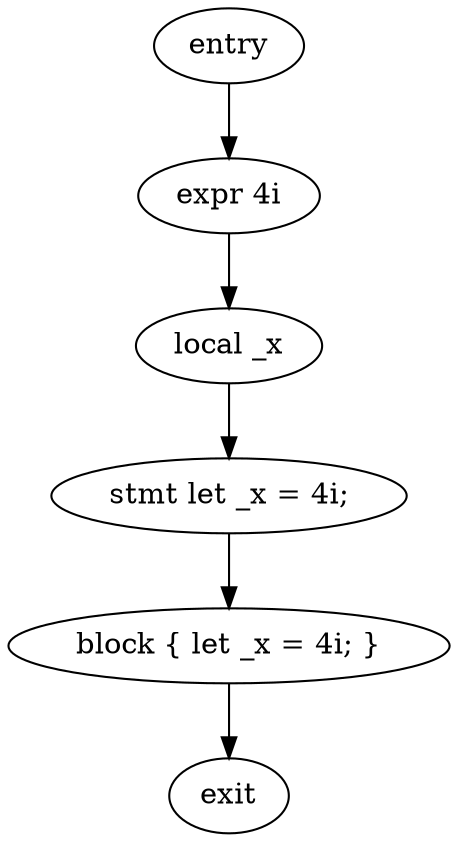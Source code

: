 digraph block {
    N0[label="entry"];
    N1[label="exit"];
    N2[label="expr 4i"];
    N3[label="local _x"];
    N4[label="stmt let _x = 4i;"];
    N5[label="block { let _x = 4i; }"];
    N0 -> N2;
    N2 -> N3;
    N3 -> N4;
    N4 -> N5;
    N5 -> N1;
}

